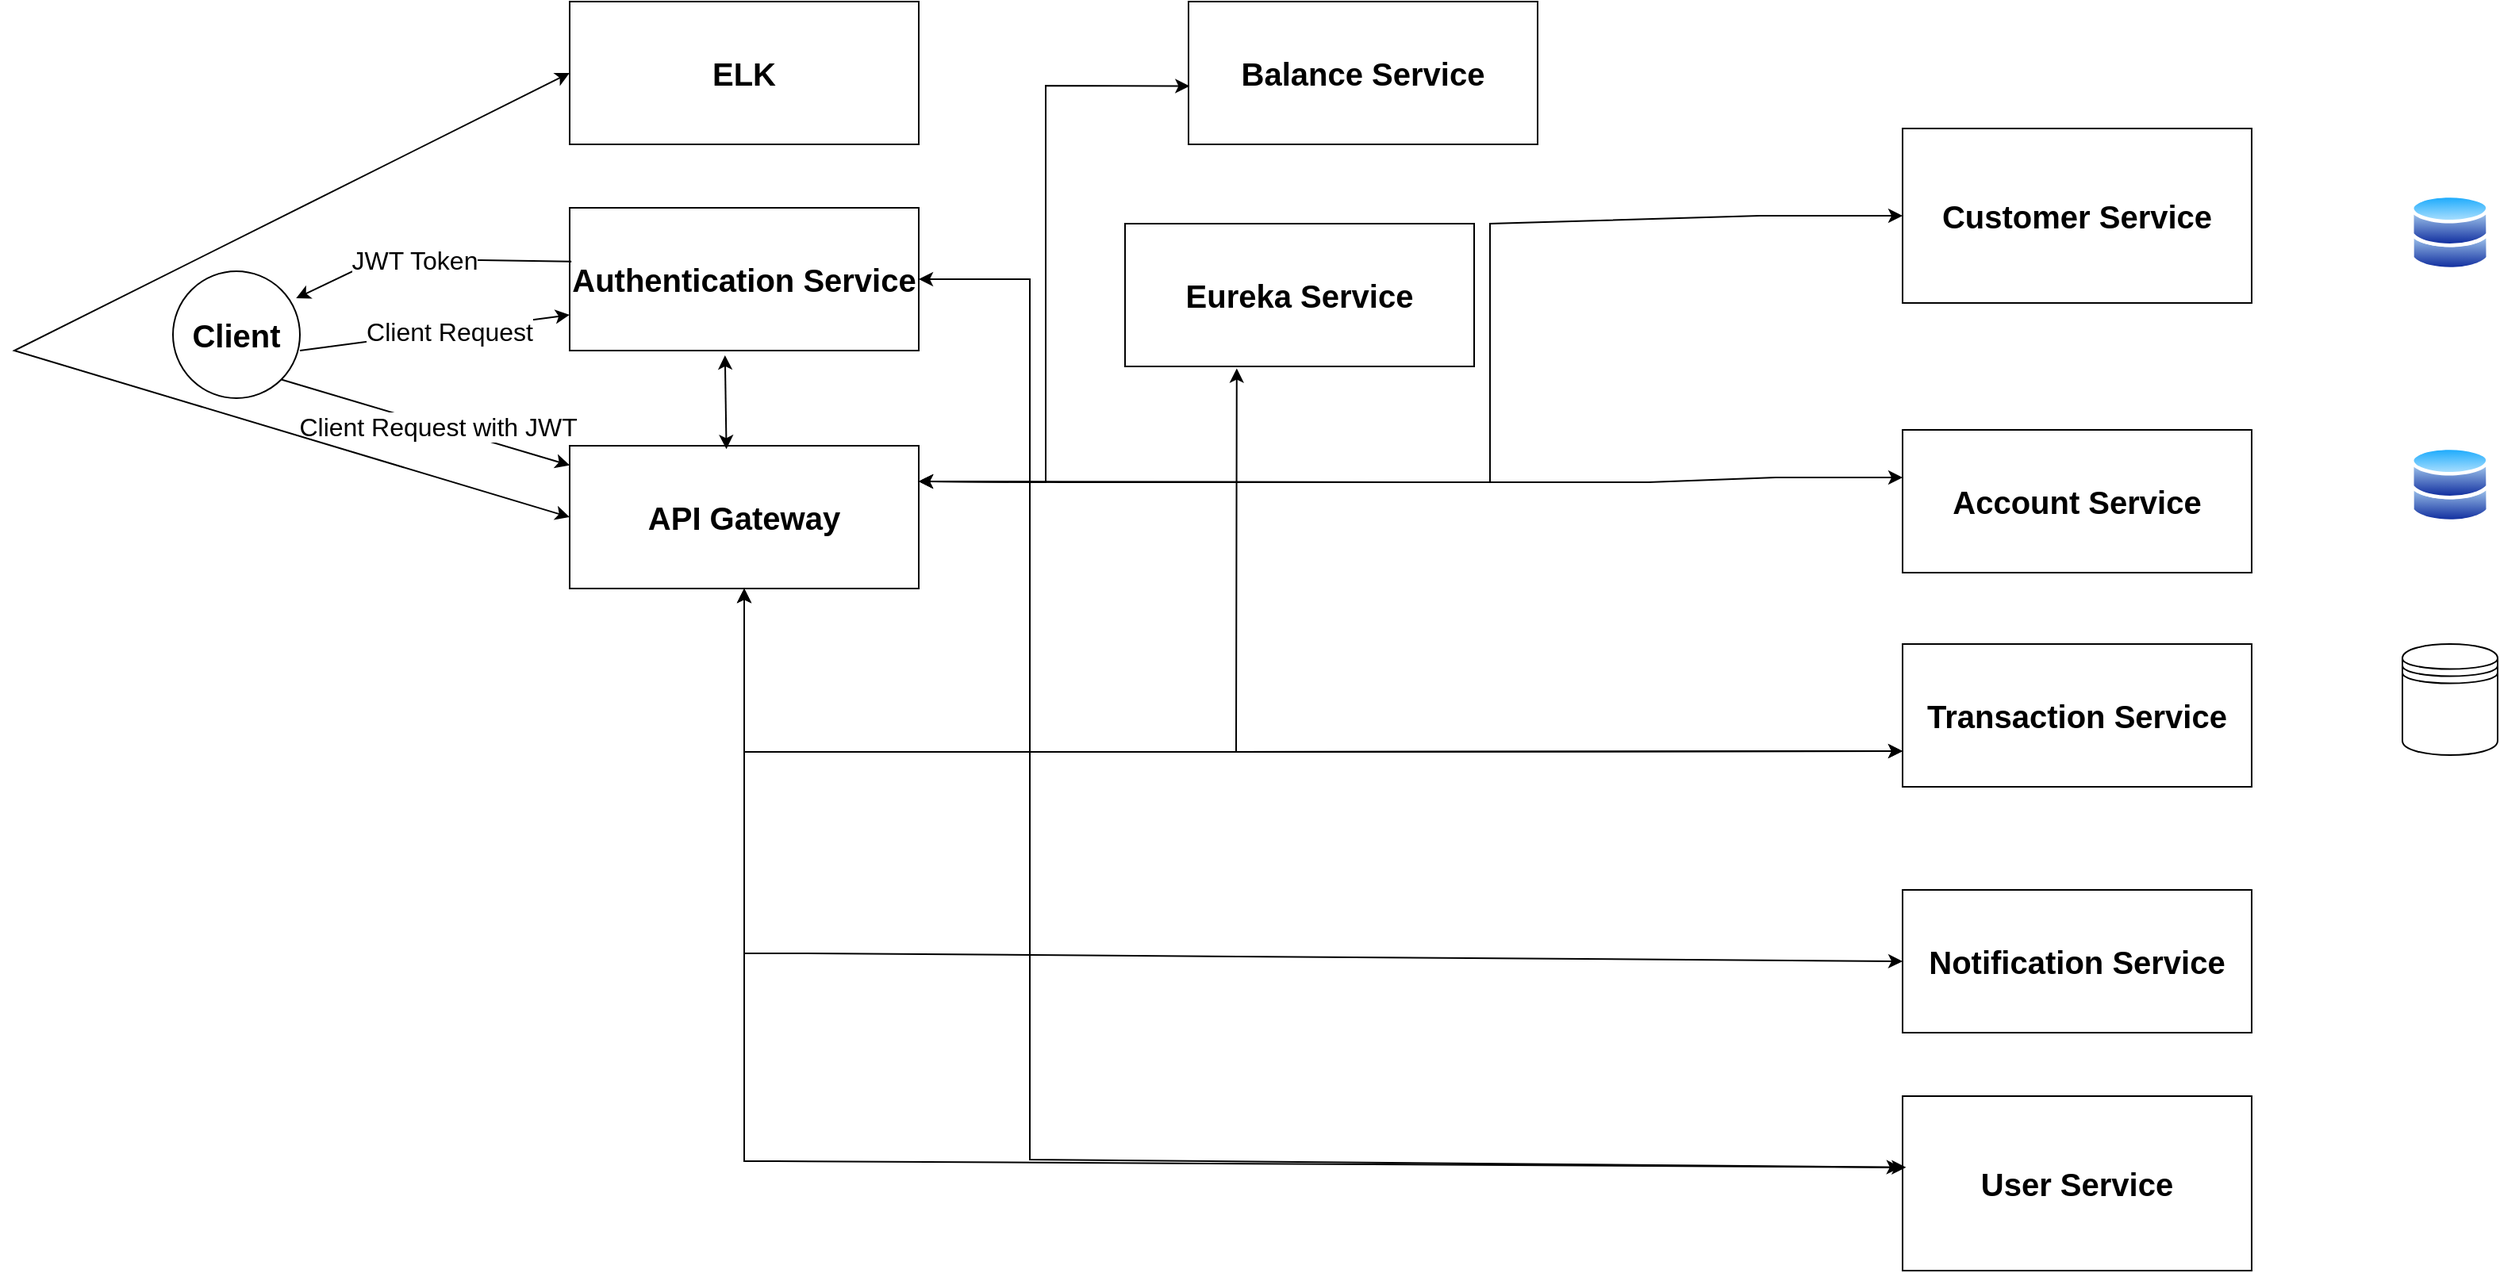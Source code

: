<mxfile version="21.3.8" type="github">
  <diagram name="Page-1" id="5f0bae14-7c28-e335-631c-24af17079c00">
    <mxGraphModel dx="1313" dy="673" grid="1" gridSize="10" guides="1" tooltips="1" connect="1" arrows="1" fold="1" page="1" pageScale="1" pageWidth="1600" pageHeight="900" background="none" math="0" shadow="0">
      <root>
        <mxCell id="0" />
        <mxCell id="1" parent="0" />
        <mxCell id="YfySQhe0DNi4_Yi3IIHA-3" value="Authentication Service" style="rounded=0;whiteSpace=wrap;html=1;fontSize=20;fontStyle=1" parent="1" vertex="1">
          <mxGeometry x="380" y="160" width="220" height="90" as="geometry" />
        </mxCell>
        <mxCell id="YfySQhe0DNi4_Yi3IIHA-4" value="&lt;span style=&quot;font-size: 20px;&quot;&gt;Customer Service&lt;/span&gt;" style="rounded=0;whiteSpace=wrap;html=1;fontSize=20;fontStyle=1" parent="1" vertex="1">
          <mxGeometry x="1220" y="110" width="220" height="110" as="geometry" />
        </mxCell>
        <mxCell id="YfySQhe0DNi4_Yi3IIHA-5" value="Transaction Service" style="rounded=0;whiteSpace=wrap;html=1;fontSize=20;fontStyle=1" parent="1" vertex="1">
          <mxGeometry x="1220" y="435" width="220" height="90" as="geometry" />
        </mxCell>
        <mxCell id="YfySQhe0DNi4_Yi3IIHA-6" value="API Gateway" style="rounded=0;whiteSpace=wrap;html=1;fontSize=20;fontStyle=1" parent="1" vertex="1">
          <mxGeometry x="380" y="310" width="220" height="90" as="geometry" />
        </mxCell>
        <mxCell id="YfySQhe0DNi4_Yi3IIHA-7" value="Account Service" style="rounded=0;whiteSpace=wrap;html=1;fontSize=20;fontStyle=1" parent="1" vertex="1">
          <mxGeometry x="1220" y="300" width="220" height="90" as="geometry" />
        </mxCell>
        <mxCell id="YfySQhe0DNi4_Yi3IIHA-8" value="Eureka Service" style="rounded=0;whiteSpace=wrap;html=1;fontSize=20;fontStyle=1" parent="1" vertex="1">
          <mxGeometry x="730" y="170" width="220" height="90" as="geometry" />
        </mxCell>
        <mxCell id="YfySQhe0DNi4_Yi3IIHA-9" value="Notification Service" style="rounded=0;whiteSpace=wrap;html=1;fontSize=20;fontStyle=1" parent="1" vertex="1">
          <mxGeometry x="1220" y="590" width="220" height="90" as="geometry" />
        </mxCell>
        <mxCell id="YfySQhe0DNi4_Yi3IIHA-10" value="Client" style="ellipse;whiteSpace=wrap;html=1;aspect=fixed;fontSize=20;fontStyle=1" parent="1" vertex="1">
          <mxGeometry x="130" y="200" width="80" height="80" as="geometry" />
        </mxCell>
        <mxCell id="YfySQhe0DNi4_Yi3IIHA-15" value="" style="endArrow=classic;html=1;rounded=0;entryX=0;entryY=0.75;entryDx=0;entryDy=0;fontSize=20;fontStyle=1" parent="1" target="YfySQhe0DNi4_Yi3IIHA-3" edge="1">
          <mxGeometry width="50" height="50" relative="1" as="geometry">
            <mxPoint x="210" y="250" as="sourcePoint" />
            <mxPoint x="260" y="200" as="targetPoint" />
          </mxGeometry>
        </mxCell>
        <mxCell id="YfySQhe0DNi4_Yi3IIHA-16" value="&lt;font style=&quot;font-size: 16px;&quot;&gt;Client Request&lt;/font&gt;" style="edgeLabel;html=1;align=center;verticalAlign=middle;resizable=0;points=[];fontSize=16;fontStyle=0" parent="YfySQhe0DNi4_Yi3IIHA-15" vertex="1" connectable="0">
          <mxGeometry x="0.104" relative="1" as="geometry">
            <mxPoint as="offset" />
          </mxGeometry>
        </mxCell>
        <mxCell id="YfySQhe0DNi4_Yi3IIHA-19" value="" style="endArrow=classic;html=1;rounded=0;entryX=0.97;entryY=0.213;entryDx=0;entryDy=0;entryPerimeter=0;exitX=0.005;exitY=0.376;exitDx=0;exitDy=0;exitPerimeter=0;fontSize=20;fontStyle=1" parent="1" source="YfySQhe0DNi4_Yi3IIHA-3" target="YfySQhe0DNi4_Yi3IIHA-10" edge="1">
          <mxGeometry width="50" height="50" relative="1" as="geometry">
            <mxPoint x="170" y="152" as="sourcePoint" />
            <mxPoint x="340" y="130" as="targetPoint" />
            <Array as="points">
              <mxPoint x="260" y="192" />
            </Array>
          </mxGeometry>
        </mxCell>
        <mxCell id="YfySQhe0DNi4_Yi3IIHA-20" value="&lt;font style=&quot;font-size: 16px;&quot;&gt;JWT Token&lt;/font&gt;" style="edgeLabel;html=1;align=center;verticalAlign=middle;resizable=0;points=[];fontSize=16;fontStyle=0" parent="YfySQhe0DNi4_Yi3IIHA-19" vertex="1" connectable="0">
          <mxGeometry x="0.104" relative="1" as="geometry">
            <mxPoint as="offset" />
          </mxGeometry>
        </mxCell>
        <mxCell id="YfySQhe0DNi4_Yi3IIHA-21" value="" style="endArrow=classic;html=1;rounded=0;exitX=1;exitY=1;exitDx=0;exitDy=0;fontSize=20;fontStyle=1" parent="1" source="YfySQhe0DNi4_Yi3IIHA-10" target="YfySQhe0DNi4_Yi3IIHA-6" edge="1">
          <mxGeometry width="50" height="50" relative="1" as="geometry">
            <mxPoint x="220" y="260" as="sourcePoint" />
            <mxPoint x="390" y="238" as="targetPoint" />
          </mxGeometry>
        </mxCell>
        <mxCell id="YfySQhe0DNi4_Yi3IIHA-22" value="&lt;font style=&quot;font-size: 16px;&quot;&gt;Client Request with JWT&amp;nbsp;&lt;/font&gt;" style="edgeLabel;html=1;align=center;verticalAlign=middle;resizable=0;points=[];fontSize=16;fontStyle=0" parent="YfySQhe0DNi4_Yi3IIHA-21" vertex="1" connectable="0">
          <mxGeometry x="0.104" relative="1" as="geometry">
            <mxPoint as="offset" />
          </mxGeometry>
        </mxCell>
        <mxCell id="YfySQhe0DNi4_Yi3IIHA-23" value="" style="endArrow=classic;startArrow=classic;html=1;rounded=0;exitX=1;exitY=0.25;exitDx=0;exitDy=0;entryX=0;entryY=0.5;entryDx=0;entryDy=0;fontSize=20;fontStyle=1" parent="1" source="YfySQhe0DNi4_Yi3IIHA-6" target="YfySQhe0DNi4_Yi3IIHA-4" edge="1">
          <mxGeometry width="50" height="50" relative="1" as="geometry">
            <mxPoint x="660" y="430" as="sourcePoint" />
            <mxPoint x="1070" y="170" as="targetPoint" />
            <Array as="points">
              <mxPoint x="690" y="333" />
              <mxPoint x="960" y="333" />
              <mxPoint x="960" y="170" />
              <mxPoint x="1130" y="165" />
            </Array>
          </mxGeometry>
        </mxCell>
        <mxCell id="YfySQhe0DNi4_Yi3IIHA-24" value="" style="endArrow=classic;startArrow=classic;html=1;rounded=0;entryX=0;entryY=0.75;entryDx=0;entryDy=0;exitX=0.5;exitY=1;exitDx=0;exitDy=0;fontSize=20;fontStyle=1" parent="1" target="YfySQhe0DNi4_Yi3IIHA-5" edge="1" source="YfySQhe0DNi4_Yi3IIHA-6">
          <mxGeometry width="50" height="50" relative="1" as="geometry">
            <mxPoint x="520" y="400" as="sourcePoint" />
            <mxPoint x="940" y="470" as="targetPoint" />
            <Array as="points">
              <mxPoint x="490" y="503" />
              <mxPoint x="570" y="503" />
              <mxPoint x="740" y="503" />
            </Array>
          </mxGeometry>
        </mxCell>
        <mxCell id="YfySQhe0DNi4_Yi3IIHA-25" value="" style="endArrow=classic;startArrow=classic;html=1;rounded=0;entryX=0;entryY=0.5;entryDx=0;entryDy=0;exitX=0.5;exitY=1;exitDx=0;exitDy=0;fontSize=20;fontStyle=1" parent="1" source="YfySQhe0DNi4_Yi3IIHA-6" target="YfySQhe0DNi4_Yi3IIHA-9" edge="1">
          <mxGeometry width="50" height="50" relative="1" as="geometry">
            <mxPoint x="500" y="410" as="sourcePoint" />
            <mxPoint x="960" y="235" as="targetPoint" />
            <Array as="points">
              <mxPoint x="490" y="520" />
              <mxPoint x="490" y="580" />
              <mxPoint x="490" y="630" />
              <mxPoint x="530" y="630" />
            </Array>
          </mxGeometry>
        </mxCell>
        <mxCell id="YfySQhe0DNi4_Yi3IIHA-26" value="" style="endArrow=classic;startArrow=classic;html=1;rounded=0;exitX=1;exitY=0.25;exitDx=0;exitDy=0;fontSize=20;fontStyle=1" parent="1" source="YfySQhe0DNi4_Yi3IIHA-6" edge="1">
          <mxGeometry width="50" height="50" relative="1" as="geometry">
            <mxPoint x="600" y="360" as="sourcePoint" />
            <mxPoint x="1220" y="330" as="targetPoint" />
            <Array as="points">
              <mxPoint x="910" y="333" />
              <mxPoint x="1060" y="333" />
              <mxPoint x="1140" y="330" />
            </Array>
          </mxGeometry>
        </mxCell>
        <mxCell id="YfySQhe0DNi4_Yi3IIHA-27" value="" style="image;aspect=fixed;perimeter=ellipsePerimeter;html=1;align=center;shadow=0;dashed=0;spacingTop=3;image=img/lib/active_directory/databases.svg;fontSize=20;fontStyle=1" parent="1" vertex="1">
          <mxGeometry x="1540" y="151" width="50" height="49" as="geometry" />
        </mxCell>
        <mxCell id="YfySQhe0DNi4_Yi3IIHA-28" value="" style="shape=datastore;whiteSpace=wrap;html=1;fontSize=20;fontStyle=1" parent="1" vertex="1">
          <mxGeometry x="1535" y="435" width="60" height="70" as="geometry" />
        </mxCell>
        <mxCell id="YfySQhe0DNi4_Yi3IIHA-29" value="" style="image;aspect=fixed;perimeter=ellipsePerimeter;html=1;align=center;shadow=0;dashed=0;spacingTop=3;image=img/lib/active_directory/databases.svg;fontSize=20;fontStyle=1" parent="1" vertex="1">
          <mxGeometry x="1540" y="310" width="50" height="49" as="geometry" />
        </mxCell>
        <mxCell id="YfySQhe0DNi4_Yi3IIHA-30" value="User Service" style="rounded=0;whiteSpace=wrap;html=1;fontSize=20;fontStyle=1" parent="1" vertex="1">
          <mxGeometry x="1220" y="720" width="220" height="110" as="geometry" />
        </mxCell>
        <mxCell id="YfySQhe0DNi4_Yi3IIHA-31" value="" style="endArrow=classic;startArrow=classic;html=1;rounded=0;entryX=0.01;entryY=0.408;entryDx=0;entryDy=0;entryPerimeter=0;exitX=0.5;exitY=1;exitDx=0;exitDy=0;fontSize=20;fontStyle=1" parent="1" target="YfySQhe0DNi4_Yi3IIHA-30" edge="1" source="YfySQhe0DNi4_Yi3IIHA-6">
          <mxGeometry width="50" height="50" relative="1" as="geometry">
            <mxPoint x="520" y="400" as="sourcePoint" />
            <mxPoint x="940" y="775" as="targetPoint" />
            <Array as="points">
              <mxPoint x="490" y="580" />
              <mxPoint x="490" y="680" />
              <mxPoint x="490" y="761" />
              <mxPoint x="510" y="761" />
            </Array>
          </mxGeometry>
        </mxCell>
        <mxCell id="YfySQhe0DNi4_Yi3IIHA-32" value="" style="endArrow=classic;startArrow=classic;html=1;rounded=0;exitX=0.445;exitY=1.033;exitDx=0;exitDy=0;exitPerimeter=0;entryX=0.449;entryY=0.024;entryDx=0;entryDy=0;entryPerimeter=0;fontSize=20;fontStyle=1" parent="1" source="YfySQhe0DNi4_Yi3IIHA-3" target="YfySQhe0DNi4_Yi3IIHA-6" edge="1">
          <mxGeometry width="50" height="50" relative="1" as="geometry">
            <mxPoint x="160" y="510" as="sourcePoint" />
            <mxPoint x="210" y="460" as="targetPoint" />
          </mxGeometry>
        </mxCell>
        <mxCell id="p1e9q4mTLkBO3zMbWaFE-1" value="ELK" style="rounded=0;whiteSpace=wrap;html=1;fontSize=20;fontStyle=1" parent="1" vertex="1">
          <mxGeometry x="380" y="30" width="220" height="90" as="geometry" />
        </mxCell>
        <mxCell id="p1e9q4mTLkBO3zMbWaFE-2" value="Balance Service" style="rounded=0;whiteSpace=wrap;html=1;fontSize=20;fontStyle=1" parent="1" vertex="1">
          <mxGeometry x="770" y="30" width="220" height="90" as="geometry" />
        </mxCell>
        <mxCell id="p1e9q4mTLkBO3zMbWaFE-3" value="" style="endArrow=classic;startArrow=classic;html=1;rounded=0;exitX=0;exitY=0.5;exitDx=0;exitDy=0;entryX=0;entryY=0.5;entryDx=0;entryDy=0;fontSize=20;fontStyle=1" parent="1" source="p1e9q4mTLkBO3zMbWaFE-1" target="YfySQhe0DNi4_Yi3IIHA-6" edge="1">
          <mxGeometry width="50" height="50" relative="1" as="geometry">
            <mxPoint x="488" y="263" as="sourcePoint" />
            <mxPoint x="470" y="160" as="targetPoint" />
            <Array as="points">
              <mxPoint x="30" y="250" />
            </Array>
          </mxGeometry>
        </mxCell>
        <mxCell id="p1e9q4mTLkBO3zMbWaFE-4" value="" style="endArrow=classic;startArrow=classic;html=1;rounded=0;exitX=1;exitY=0.25;exitDx=0;exitDy=0;fontSize=20;entryX=0.003;entryY=0.592;entryDx=0;entryDy=0;entryPerimeter=0;fontStyle=1" parent="1" source="YfySQhe0DNi4_Yi3IIHA-6" target="p1e9q4mTLkBO3zMbWaFE-2" edge="1">
          <mxGeometry width="50" height="50" relative="1" as="geometry">
            <mxPoint x="480" y="310" as="sourcePoint" />
            <mxPoint x="770" y="112" as="targetPoint" />
            <Array as="points">
              <mxPoint x="680" y="333" />
              <mxPoint x="680" y="310" />
              <mxPoint x="680" y="270" />
              <mxPoint x="680" y="170" />
              <mxPoint x="680" y="83" />
            </Array>
          </mxGeometry>
        </mxCell>
        <mxCell id="p1e9q4mTLkBO3zMbWaFE-5" value="" style="endArrow=classic;startArrow=classic;html=1;rounded=0;entryX=0;entryY=0.75;entryDx=0;entryDy=0;exitX=0.32;exitY=1.014;exitDx=0;exitDy=0;exitPerimeter=0;fontSize=20;fontStyle=1" parent="1" source="YfySQhe0DNi4_Yi3IIHA-8" target="YfySQhe0DNi4_Yi3IIHA-5" edge="1">
          <mxGeometry width="50" height="50" relative="1" as="geometry">
            <mxPoint x="800" y="250" as="sourcePoint" />
            <mxPoint x="1230" y="513" as="targetPoint" />
            <Array as="points">
              <mxPoint x="800" y="503" />
            </Array>
          </mxGeometry>
        </mxCell>
        <mxCell id="p1e9q4mTLkBO3zMbWaFE-6" value="" style="endArrow=classic;startArrow=classic;html=1;rounded=0;entryX=1;entryY=0.5;entryDx=0;entryDy=0;exitX=-0.005;exitY=0.408;exitDx=0;exitDy=0;exitPerimeter=0;fontSize=20;fontStyle=1" parent="1" source="YfySQhe0DNi4_Yi3IIHA-30" target="YfySQhe0DNi4_Yi3IIHA-3" edge="1">
          <mxGeometry width="50" height="50" relative="1" as="geometry">
            <mxPoint x="270" y="600" as="sourcePoint" />
            <mxPoint x="320" y="550" as="targetPoint" />
            <Array as="points">
              <mxPoint x="670" y="760" />
              <mxPoint x="670" y="740" />
              <mxPoint x="670" y="700" />
              <mxPoint x="670" y="620" />
              <mxPoint x="670" y="460" />
              <mxPoint x="670" y="320" />
              <mxPoint x="670" y="205" />
            </Array>
          </mxGeometry>
        </mxCell>
      </root>
    </mxGraphModel>
  </diagram>
</mxfile>
